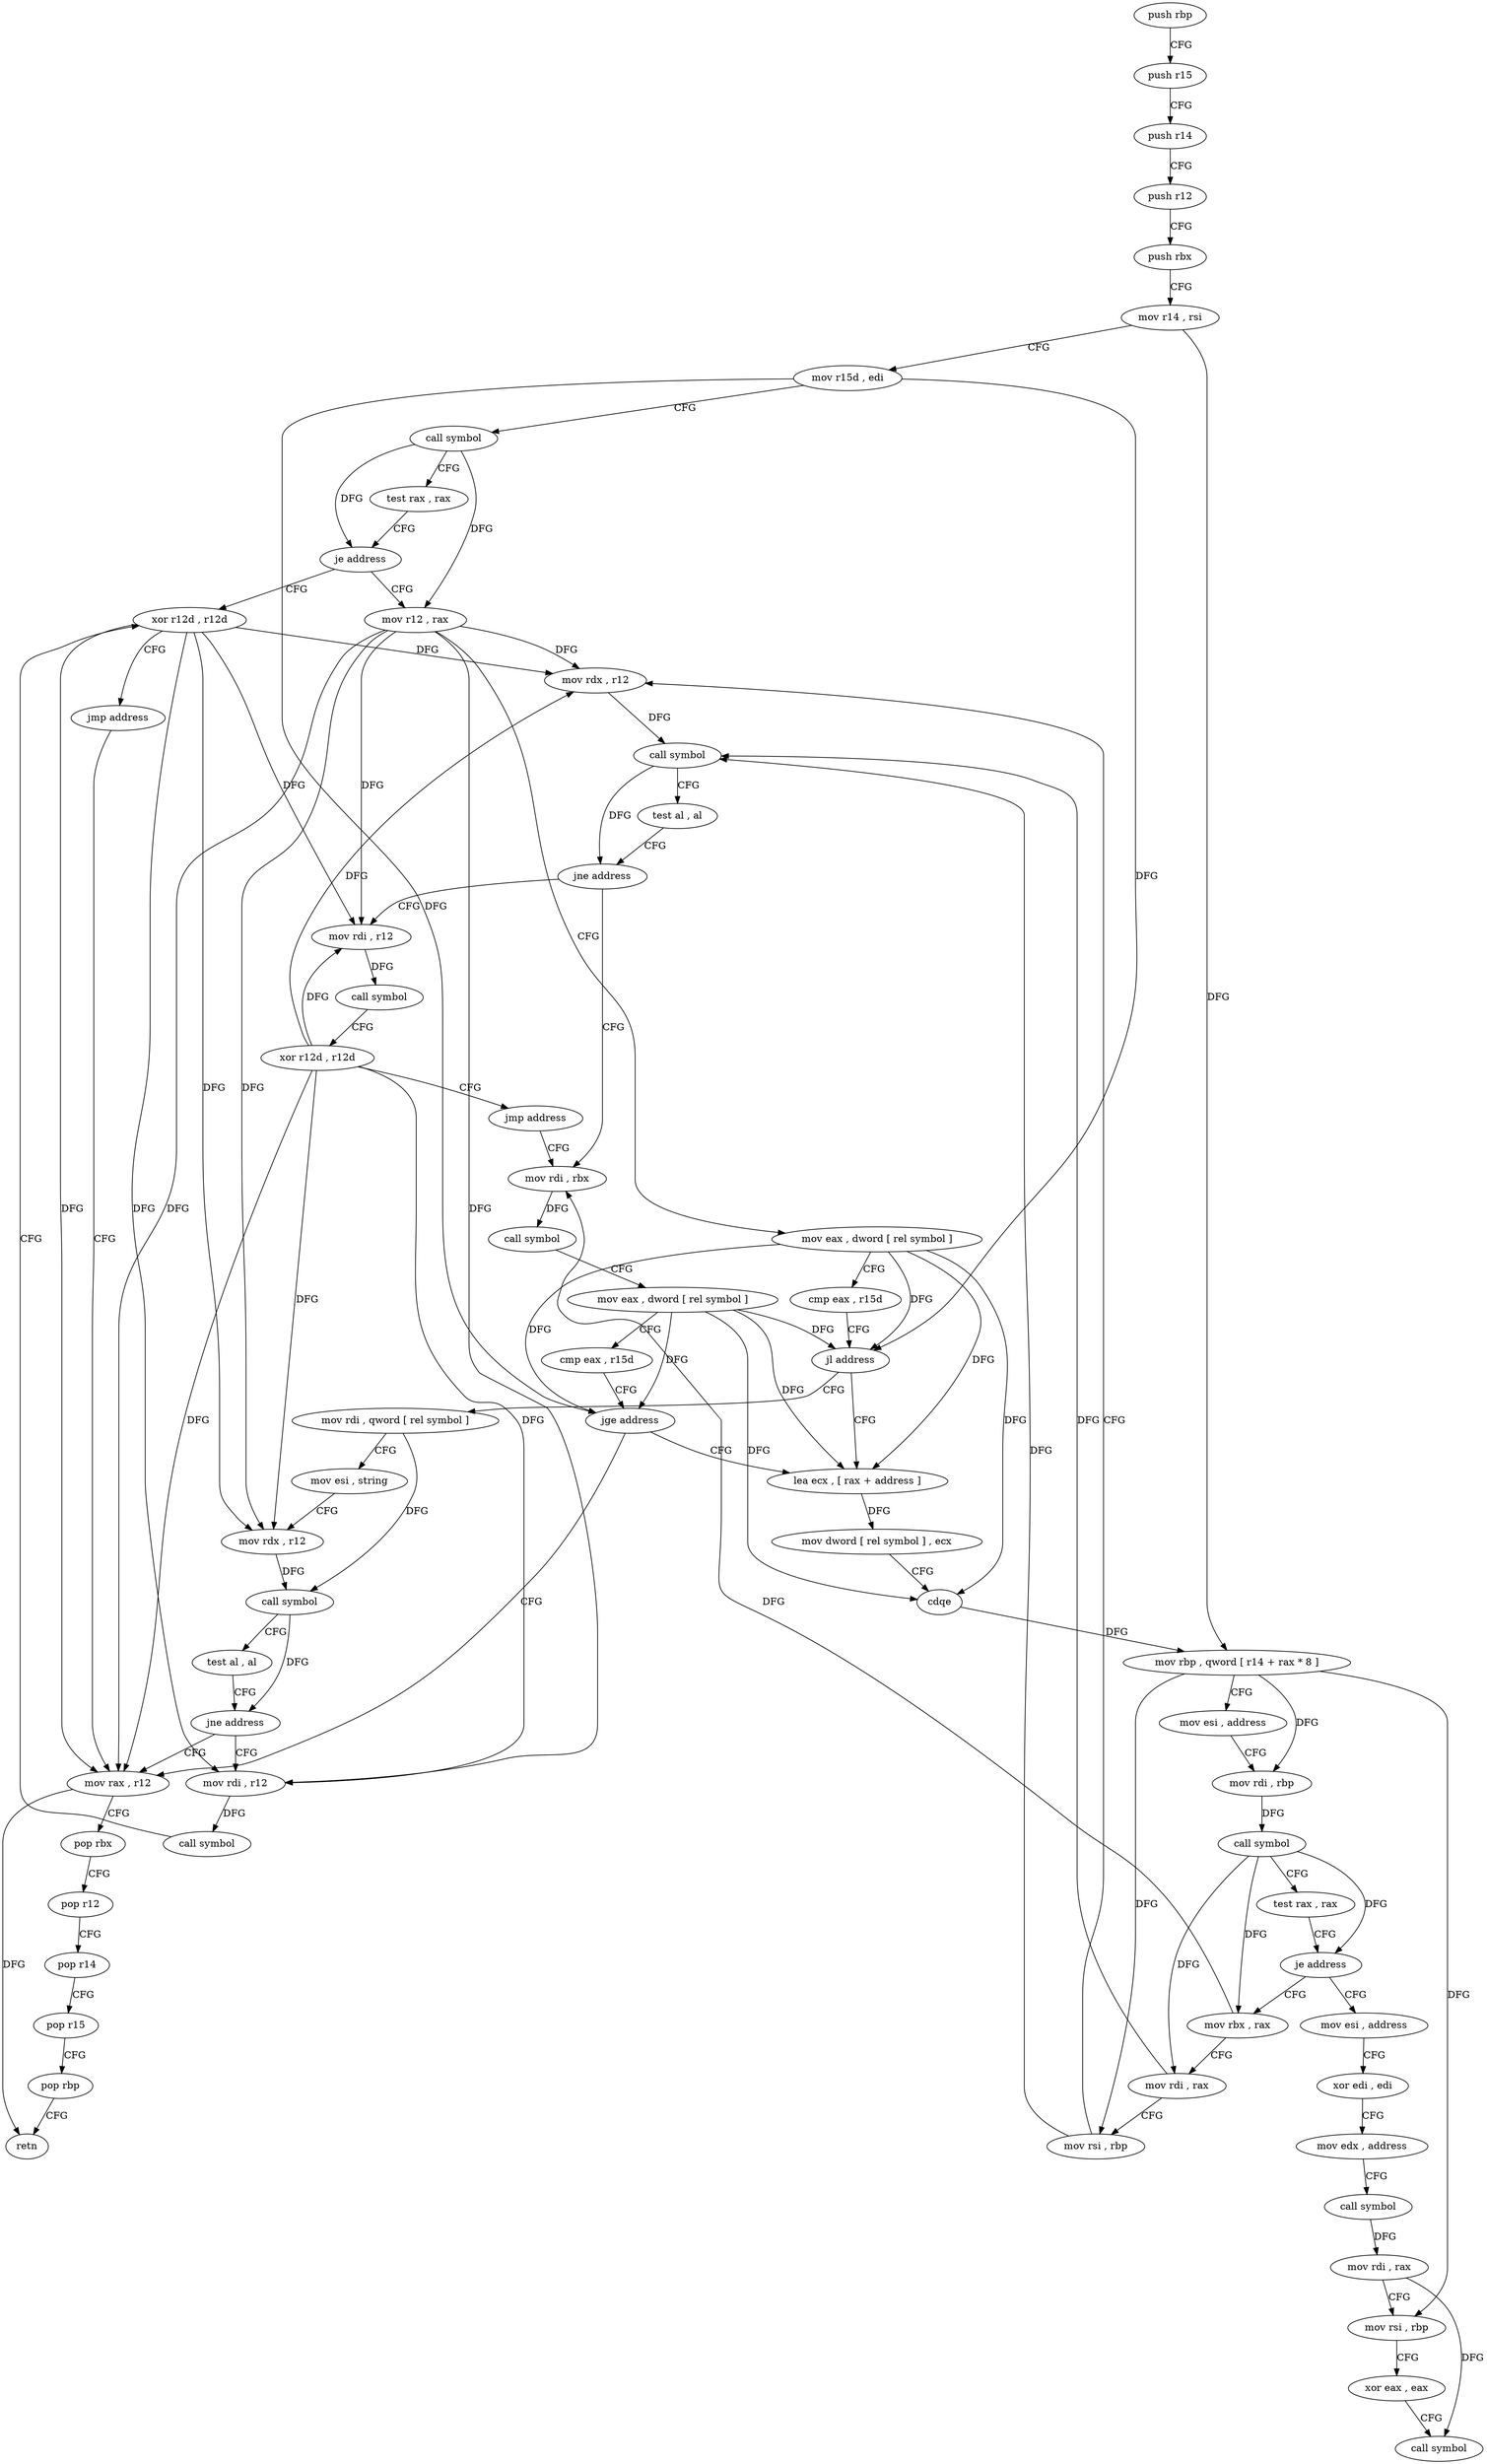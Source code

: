 digraph "func" {
"4212288" [label = "push rbp" ]
"4212289" [label = "push r15" ]
"4212291" [label = "push r14" ]
"4212293" [label = "push r12" ]
"4212295" [label = "push rbx" ]
"4212296" [label = "mov r14 , rsi" ]
"4212299" [label = "mov r15d , edi" ]
"4212302" [label = "call symbol" ]
"4212307" [label = "test rax , rax" ]
"4212310" [label = "je address" ]
"4212358" [label = "xor r12d , r12d" ]
"4212312" [label = "mov r12 , rax" ]
"4212361" [label = "jmp address" ]
"4212454" [label = "mov rax , r12" ]
"4212315" [label = "mov eax , dword [ rel symbol ]" ]
"4212321" [label = "cmp eax , r15d" ]
"4212324" [label = "jl address" ]
"4212387" [label = "lea ecx , [ rax + address ]" ]
"4212326" [label = "mov rdi , qword [ rel symbol ]" ]
"4212457" [label = "pop rbx" ]
"4212458" [label = "pop r12" ]
"4212460" [label = "pop r14" ]
"4212462" [label = "pop r15" ]
"4212464" [label = "pop rbp" ]
"4212465" [label = "retn" ]
"4212390" [label = "mov dword [ rel symbol ] , ecx" ]
"4212396" [label = "cdqe" ]
"4212398" [label = "mov rbp , qword [ r14 + rax * 8 ]" ]
"4212402" [label = "mov esi , address" ]
"4212407" [label = "mov rdi , rbp" ]
"4212410" [label = "call symbol" ]
"4212415" [label = "test rax , rax" ]
"4212418" [label = "je address" ]
"4212466" [label = "mov esi , address" ]
"4212420" [label = "mov rbx , rax" ]
"4212333" [label = "mov esi , string" ]
"4212338" [label = "mov rdx , r12" ]
"4212341" [label = "call symbol" ]
"4212346" [label = "test al , al" ]
"4212348" [label = "jne address" ]
"4212350" [label = "mov rdi , r12" ]
"4212471" [label = "xor edi , edi" ]
"4212473" [label = "mov edx , address" ]
"4212478" [label = "call symbol" ]
"4212483" [label = "mov rdi , rax" ]
"4212486" [label = "mov rsi , rbp" ]
"4212489" [label = "xor eax , eax" ]
"4212491" [label = "call symbol" ]
"4212423" [label = "mov rdi , rax" ]
"4212426" [label = "mov rsi , rbp" ]
"4212429" [label = "mov rdx , r12" ]
"4212432" [label = "call symbol" ]
"4212437" [label = "test al , al" ]
"4212439" [label = "jne address" ]
"4212368" [label = "mov rdi , rbx" ]
"4212441" [label = "mov rdi , r12" ]
"4212353" [label = "call symbol" ]
"4212371" [label = "call symbol" ]
"4212376" [label = "mov eax , dword [ rel symbol ]" ]
"4212382" [label = "cmp eax , r15d" ]
"4212385" [label = "jge address" ]
"4212444" [label = "call symbol" ]
"4212449" [label = "xor r12d , r12d" ]
"4212452" [label = "jmp address" ]
"4212288" -> "4212289" [ label = "CFG" ]
"4212289" -> "4212291" [ label = "CFG" ]
"4212291" -> "4212293" [ label = "CFG" ]
"4212293" -> "4212295" [ label = "CFG" ]
"4212295" -> "4212296" [ label = "CFG" ]
"4212296" -> "4212299" [ label = "CFG" ]
"4212296" -> "4212398" [ label = "DFG" ]
"4212299" -> "4212302" [ label = "CFG" ]
"4212299" -> "4212324" [ label = "DFG" ]
"4212299" -> "4212385" [ label = "DFG" ]
"4212302" -> "4212307" [ label = "CFG" ]
"4212302" -> "4212310" [ label = "DFG" ]
"4212302" -> "4212312" [ label = "DFG" ]
"4212307" -> "4212310" [ label = "CFG" ]
"4212310" -> "4212358" [ label = "CFG" ]
"4212310" -> "4212312" [ label = "CFG" ]
"4212358" -> "4212361" [ label = "CFG" ]
"4212358" -> "4212454" [ label = "DFG" ]
"4212358" -> "4212338" [ label = "DFG" ]
"4212358" -> "4212429" [ label = "DFG" ]
"4212358" -> "4212350" [ label = "DFG" ]
"4212358" -> "4212441" [ label = "DFG" ]
"4212312" -> "4212315" [ label = "CFG" ]
"4212312" -> "4212454" [ label = "DFG" ]
"4212312" -> "4212338" [ label = "DFG" ]
"4212312" -> "4212429" [ label = "DFG" ]
"4212312" -> "4212350" [ label = "DFG" ]
"4212312" -> "4212441" [ label = "DFG" ]
"4212361" -> "4212454" [ label = "CFG" ]
"4212454" -> "4212457" [ label = "CFG" ]
"4212454" -> "4212465" [ label = "DFG" ]
"4212315" -> "4212321" [ label = "CFG" ]
"4212315" -> "4212324" [ label = "DFG" ]
"4212315" -> "4212387" [ label = "DFG" ]
"4212315" -> "4212396" [ label = "DFG" ]
"4212315" -> "4212385" [ label = "DFG" ]
"4212321" -> "4212324" [ label = "CFG" ]
"4212324" -> "4212387" [ label = "CFG" ]
"4212324" -> "4212326" [ label = "CFG" ]
"4212387" -> "4212390" [ label = "DFG" ]
"4212326" -> "4212333" [ label = "CFG" ]
"4212326" -> "4212341" [ label = "DFG" ]
"4212457" -> "4212458" [ label = "CFG" ]
"4212458" -> "4212460" [ label = "CFG" ]
"4212460" -> "4212462" [ label = "CFG" ]
"4212462" -> "4212464" [ label = "CFG" ]
"4212464" -> "4212465" [ label = "CFG" ]
"4212390" -> "4212396" [ label = "CFG" ]
"4212396" -> "4212398" [ label = "DFG" ]
"4212398" -> "4212402" [ label = "CFG" ]
"4212398" -> "4212407" [ label = "DFG" ]
"4212398" -> "4212486" [ label = "DFG" ]
"4212398" -> "4212426" [ label = "DFG" ]
"4212402" -> "4212407" [ label = "CFG" ]
"4212407" -> "4212410" [ label = "DFG" ]
"4212410" -> "4212415" [ label = "CFG" ]
"4212410" -> "4212418" [ label = "DFG" ]
"4212410" -> "4212420" [ label = "DFG" ]
"4212410" -> "4212423" [ label = "DFG" ]
"4212415" -> "4212418" [ label = "CFG" ]
"4212418" -> "4212466" [ label = "CFG" ]
"4212418" -> "4212420" [ label = "CFG" ]
"4212466" -> "4212471" [ label = "CFG" ]
"4212420" -> "4212423" [ label = "CFG" ]
"4212420" -> "4212368" [ label = "DFG" ]
"4212333" -> "4212338" [ label = "CFG" ]
"4212338" -> "4212341" [ label = "DFG" ]
"4212341" -> "4212346" [ label = "CFG" ]
"4212341" -> "4212348" [ label = "DFG" ]
"4212346" -> "4212348" [ label = "CFG" ]
"4212348" -> "4212454" [ label = "CFG" ]
"4212348" -> "4212350" [ label = "CFG" ]
"4212350" -> "4212353" [ label = "DFG" ]
"4212471" -> "4212473" [ label = "CFG" ]
"4212473" -> "4212478" [ label = "CFG" ]
"4212478" -> "4212483" [ label = "DFG" ]
"4212483" -> "4212486" [ label = "CFG" ]
"4212483" -> "4212491" [ label = "DFG" ]
"4212486" -> "4212489" [ label = "CFG" ]
"4212489" -> "4212491" [ label = "CFG" ]
"4212423" -> "4212426" [ label = "CFG" ]
"4212423" -> "4212432" [ label = "DFG" ]
"4212426" -> "4212429" [ label = "CFG" ]
"4212426" -> "4212432" [ label = "DFG" ]
"4212429" -> "4212432" [ label = "DFG" ]
"4212432" -> "4212437" [ label = "CFG" ]
"4212432" -> "4212439" [ label = "DFG" ]
"4212437" -> "4212439" [ label = "CFG" ]
"4212439" -> "4212368" [ label = "CFG" ]
"4212439" -> "4212441" [ label = "CFG" ]
"4212368" -> "4212371" [ label = "DFG" ]
"4212441" -> "4212444" [ label = "DFG" ]
"4212353" -> "4212358" [ label = "CFG" ]
"4212371" -> "4212376" [ label = "CFG" ]
"4212376" -> "4212382" [ label = "CFG" ]
"4212376" -> "4212387" [ label = "DFG" ]
"4212376" -> "4212396" [ label = "DFG" ]
"4212376" -> "4212324" [ label = "DFG" ]
"4212376" -> "4212385" [ label = "DFG" ]
"4212382" -> "4212385" [ label = "CFG" ]
"4212385" -> "4212454" [ label = "CFG" ]
"4212385" -> "4212387" [ label = "CFG" ]
"4212444" -> "4212449" [ label = "CFG" ]
"4212449" -> "4212452" [ label = "CFG" ]
"4212449" -> "4212454" [ label = "DFG" ]
"4212449" -> "4212338" [ label = "DFG" ]
"4212449" -> "4212429" [ label = "DFG" ]
"4212449" -> "4212350" [ label = "DFG" ]
"4212449" -> "4212441" [ label = "DFG" ]
"4212452" -> "4212368" [ label = "CFG" ]
}

